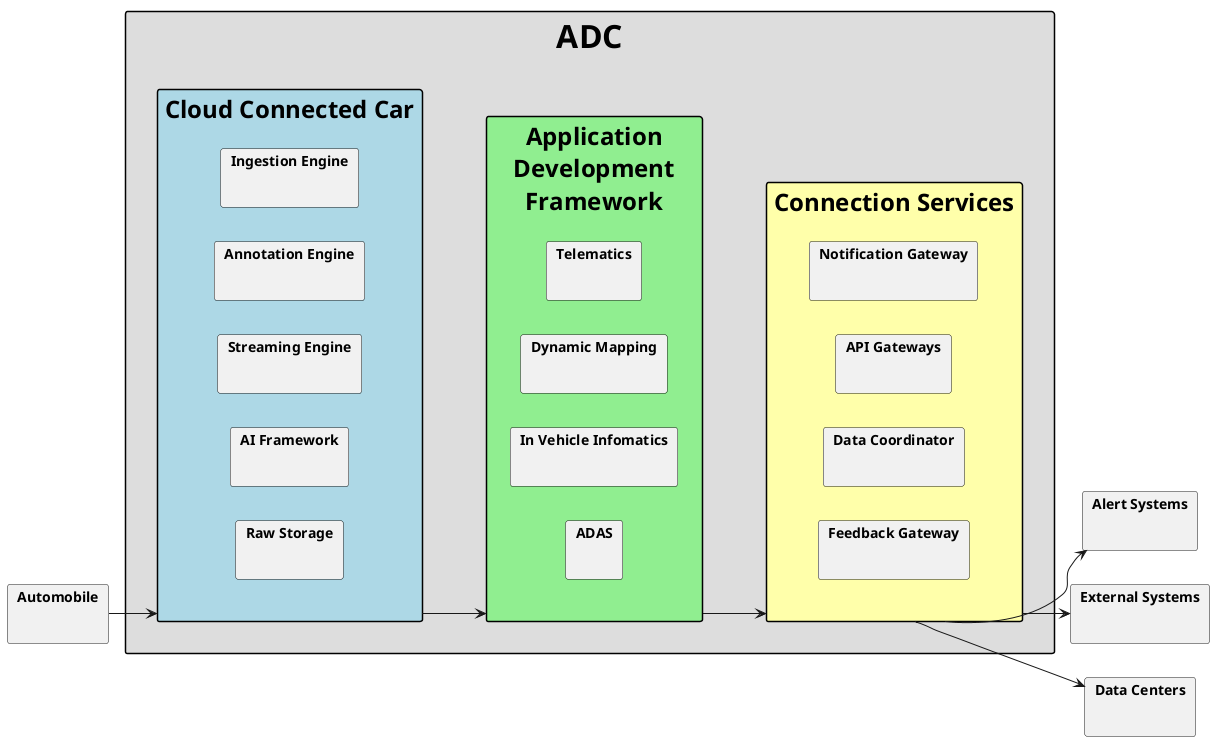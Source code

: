 @startuml

skinparam packageStyle rect

top to bottom direction
package <size:32>ADC</size>  #dddddd {
    package "<size:24>Cloud Connected Car</size>" as CCC #lightblue {
      package "Ingestion Engine" {
      }
      package "Annotation Engine" {
      }
      package "Streaming Engine" {
      }
      package "AI Framework" {
      }
      package "Raw Storage" {
      }
    }

    package "<size:24>Application</size>\n<size:24>Development</size>\n<size:24>Framework</size>" as ADF #lightgreen {
      package "Telematics" {}
      package "Dynamic Mapping" {}
      package "In Vehicle Infomatics" {}
      package "ADAS" {}

    }

    package "<size:24>Connection Services</size>" as CS #ffffaa {
      package "Notification Gateway" {
      }
      package "API Gateways" {
      }
      package "Data Coordinator" {
      }
      package "Feedback Gateway" {
      }
    }
}

package "Alert Systems" { }
package "External Systems" { }
package "Data Centers" { }
package "Automobile" { }

CCC --> ADF
ADF --> CS
left to right direction
CS --> "Alert Systems"
CS --> "External Systems"
CS --> "Data Centers"
"Automobile" --> CCC

@enduml


